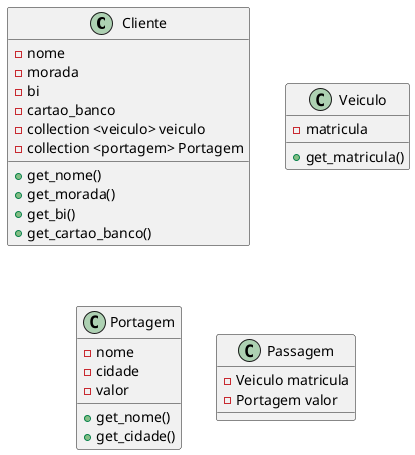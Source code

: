 @startuml
class Cliente{
    -nome
    -morada
    -bi
    -cartao_banco
    -collection <veiculo> veiculo
    -collection <portagem> Portagem
    +get_nome()
    +get_morada()
    +get_bi()
    +get_cartao_banco()
}

class Veiculo{
    -matricula
    +get_matricula()
}

class Portagem{
    -nome
    -cidade
    -valor
    +get_nome()
    +get_cidade()
}

class Passagem{
    -Veiculo matricula
    -Portagem valor
}


@enduml